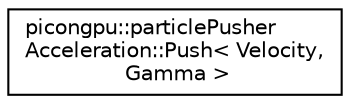 digraph "Graphical Class Hierarchy"
{
 // LATEX_PDF_SIZE
  edge [fontname="Helvetica",fontsize="10",labelfontname="Helvetica",labelfontsize="10"];
  node [fontname="Helvetica",fontsize="10",shape=record];
  rankdir="LR";
  Node0 [label="picongpu::particlePusher\lAcceleration::Push\< Velocity,\l Gamma \>",height=0.2,width=0.4,color="black", fillcolor="white", style="filled",URL="$structpicongpu_1_1particle_pusher_acceleration_1_1_push.html",tooltip=" "];
}
